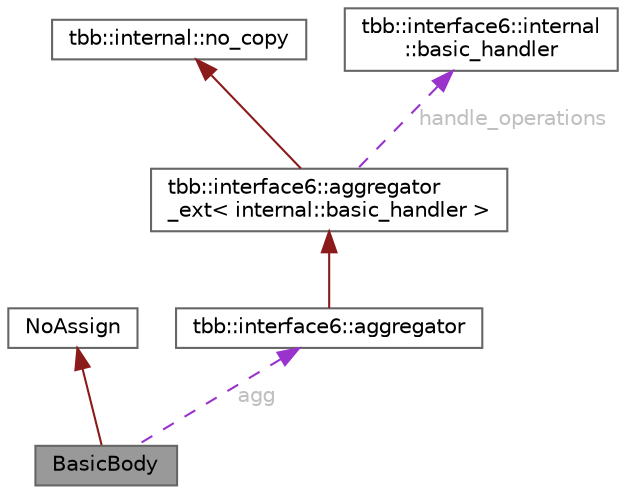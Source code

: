 digraph "BasicBody"
{
 // LATEX_PDF_SIZE
  bgcolor="transparent";
  edge [fontname=Helvetica,fontsize=10,labelfontname=Helvetica,labelfontsize=10];
  node [fontname=Helvetica,fontsize=10,shape=box,height=0.2,width=0.4];
  Node1 [id="Node000001",label="BasicBody",height=0.2,width=0.4,color="gray40", fillcolor="grey60", style="filled", fontcolor="black",tooltip=" "];
  Node2 -> Node1 [id="edge1_Node000001_Node000002",dir="back",color="firebrick4",style="solid",tooltip=" "];
  Node2 [id="Node000002",label="NoAssign",height=0.2,width=0.4,color="gray40", fillcolor="white", style="filled",URL="$class_no_assign.html",tooltip="Base class for prohibiting compiler-generated operator="];
  Node3 -> Node1 [id="edge2_Node000001_Node000003",dir="back",color="darkorchid3",style="dashed",tooltip=" ",label=" agg",fontcolor="grey" ];
  Node3 [id="Node000003",label="tbb::interface6::aggregator",height=0.2,width=0.4,color="gray40", fillcolor="white", style="filled",URL="$classtbb_1_1interface6_1_1aggregator.html",tooltip="Basic aggregator interface"];
  Node4 -> Node3 [id="edge3_Node000003_Node000004",dir="back",color="firebrick4",style="solid",tooltip=" "];
  Node4 [id="Node000004",label="tbb::interface6::aggregator\l_ext\< internal::basic_handler \>",height=0.2,width=0.4,color="gray40", fillcolor="white", style="filled",URL="$classtbb_1_1interface6_1_1aggregator__ext.html",tooltip=" "];
  Node5 -> Node4 [id="edge4_Node000004_Node000005",dir="back",color="firebrick4",style="solid",tooltip=" "];
  Node5 [id="Node000005",label="tbb::internal::no_copy",height=0.2,width=0.4,color="gray40", fillcolor="white", style="filled",tooltip=" "];
  Node6 -> Node4 [id="edge5_Node000004_Node000006",dir="back",color="darkorchid3",style="dashed",tooltip=" ",label=" handle_operations",fontcolor="grey" ];
  Node6 [id="Node000006",label="tbb::interface6::internal\l::basic_handler",height=0.2,width=0.4,color="gray40", fillcolor="white", style="filled",URL="$classtbb_1_1interface6_1_1internal_1_1basic__handler.html",tooltip=" "];
}
